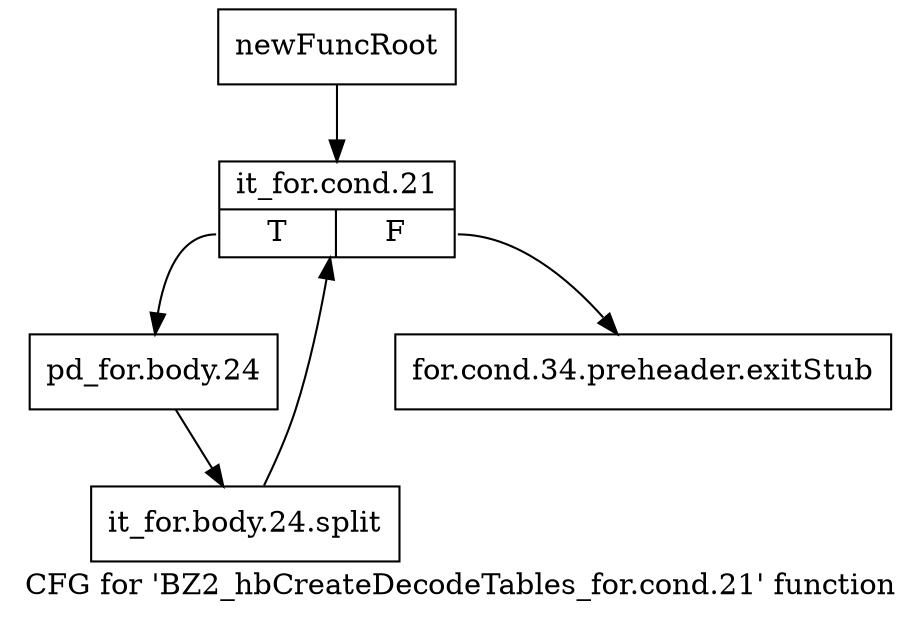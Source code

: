 digraph "CFG for 'BZ2_hbCreateDecodeTables_for.cond.21' function" {
	label="CFG for 'BZ2_hbCreateDecodeTables_for.cond.21' function";

	Node0x19d21e0 [shape=record,label="{newFuncRoot}"];
	Node0x19d21e0 -> Node0x19d2280;
	Node0x19d2230 [shape=record,label="{for.cond.34.preheader.exitStub}"];
	Node0x19d2280 [shape=record,label="{it_for.cond.21|{<s0>T|<s1>F}}"];
	Node0x19d2280:s0 -> Node0x19d22d0;
	Node0x19d2280:s1 -> Node0x19d2230;
	Node0x19d22d0 [shape=record,label="{pd_for.body.24}"];
	Node0x19d22d0 -> Node0x1a42d30;
	Node0x1a42d30 [shape=record,label="{it_for.body.24.split}"];
	Node0x1a42d30 -> Node0x19d2280;
}
